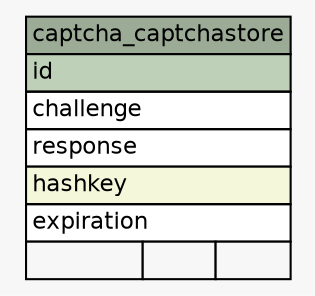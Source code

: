 // dot 2.36.0 on Linux 3.17.0-rc4-a1
// SchemaSpy rev 590
digraph "captcha_captchastore" {
  graph [
    rankdir="RL"
    bgcolor="#f7f7f7"
    nodesep="0.18"
    ranksep="0.46"
    fontname="Helvetica"
    fontsize="11"
  ];
  node [
    fontname="Helvetica"
    fontsize="11"
    shape="plaintext"
  ];
  edge [
    arrowsize="0.8"
  ];
  "captcha_captchastore" [
    label=<
    <TABLE BORDER="0" CELLBORDER="1" CELLSPACING="0" BGCOLOR="#ffffff">
      <TR><TD COLSPAN="3" BGCOLOR="#9bab96" ALIGN="CENTER">captcha_captchastore</TD></TR>
      <TR><TD PORT="id" COLSPAN="3" BGCOLOR="#bed1b8" ALIGN="LEFT">id</TD></TR>
      <TR><TD PORT="challenge" COLSPAN="3" ALIGN="LEFT">challenge</TD></TR>
      <TR><TD PORT="response" COLSPAN="3" ALIGN="LEFT">response</TD></TR>
      <TR><TD PORT="hashkey" COLSPAN="3" BGCOLOR="#f4f7da" ALIGN="LEFT">hashkey</TD></TR>
      <TR><TD PORT="expiration" COLSPAN="3" ALIGN="LEFT">expiration</TD></TR>
      <TR><TD ALIGN="LEFT" BGCOLOR="#f7f7f7">  </TD><TD ALIGN="RIGHT" BGCOLOR="#f7f7f7">  </TD><TD ALIGN="RIGHT" BGCOLOR="#f7f7f7">  </TD></TR>
    </TABLE>>
    URL="tables/captcha_captchastore.html"
    tooltip="captcha_captchastore"
  ];
}
